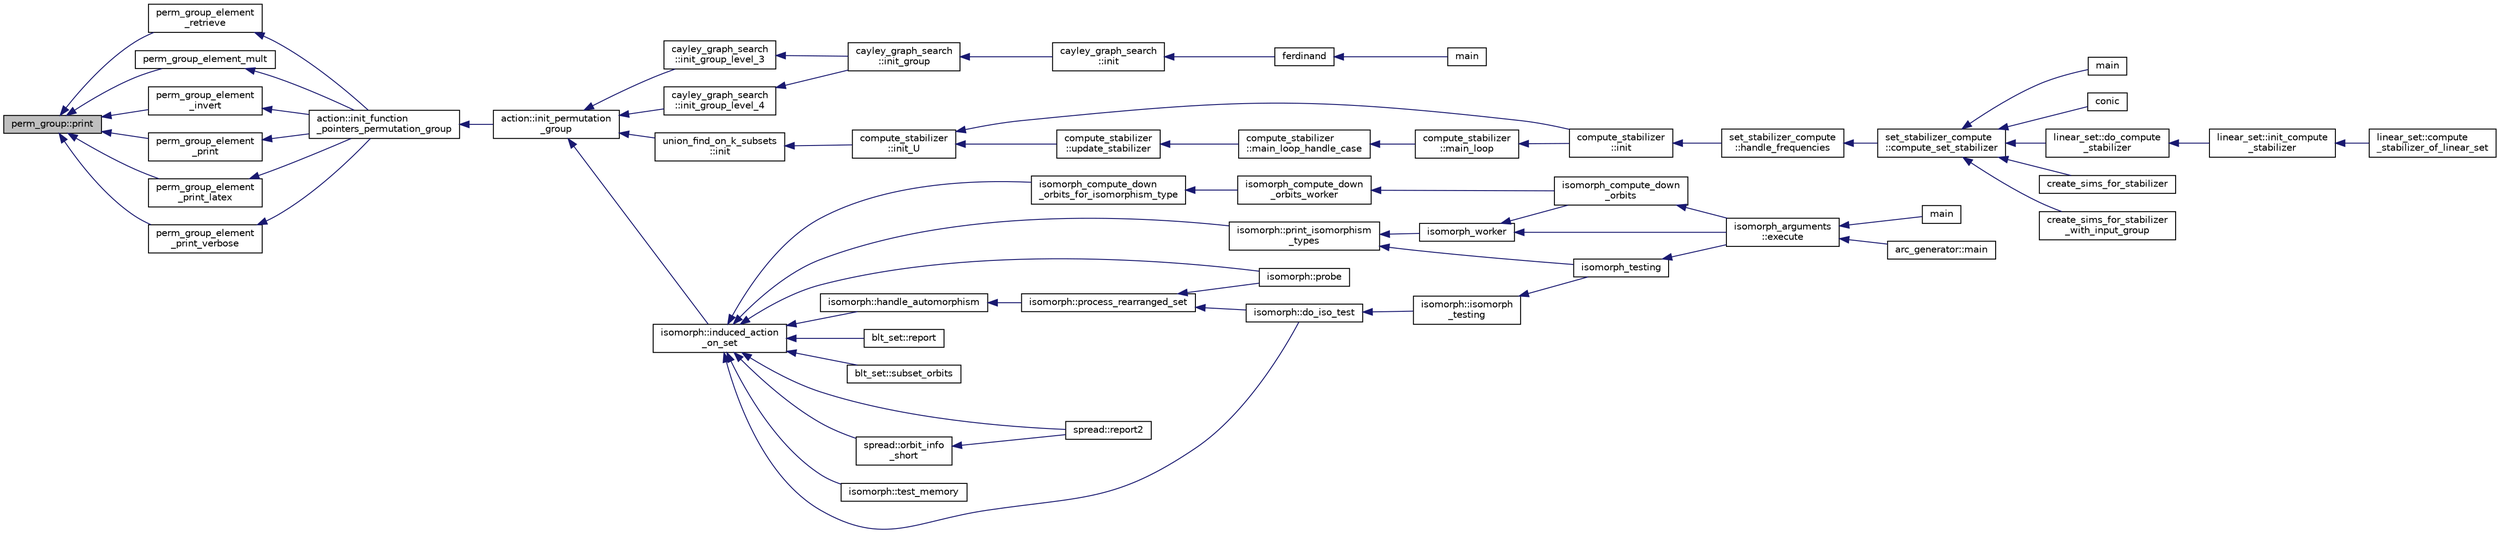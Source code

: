 digraph "perm_group::print"
{
  edge [fontname="Helvetica",fontsize="10",labelfontname="Helvetica",labelfontsize="10"];
  node [fontname="Helvetica",fontsize="10",shape=record];
  rankdir="LR";
  Node741 [label="perm_group::print",height=0.2,width=0.4,color="black", fillcolor="grey75", style="filled", fontcolor="black"];
  Node741 -> Node742 [dir="back",color="midnightblue",fontsize="10",style="solid",fontname="Helvetica"];
  Node742 [label="perm_group_element\l_retrieve",height=0.2,width=0.4,color="black", fillcolor="white", style="filled",URL="$df/d36/interface__perm__group_8_c.html#a4c8b92d581a75f0483bb37760e752430"];
  Node742 -> Node743 [dir="back",color="midnightblue",fontsize="10",style="solid",fontname="Helvetica"];
  Node743 [label="action::init_function\l_pointers_permutation_group",height=0.2,width=0.4,color="black", fillcolor="white", style="filled",URL="$d2/d86/classaction.html#a8e6cd4aa446047edbebe7e0702dc1f17"];
  Node743 -> Node744 [dir="back",color="midnightblue",fontsize="10",style="solid",fontname="Helvetica"];
  Node744 [label="action::init_permutation\l_group",height=0.2,width=0.4,color="black", fillcolor="white", style="filled",URL="$d2/d86/classaction.html#a339bbfc596572ec88071c5f5e0ce3f41"];
  Node744 -> Node745 [dir="back",color="midnightblue",fontsize="10",style="solid",fontname="Helvetica"];
  Node745 [label="cayley_graph_search\l::init_group_level_3",height=0.2,width=0.4,color="black", fillcolor="white", style="filled",URL="$de/dae/classcayley__graph__search.html#a7c936e674e8ea64597fa37ae5aa71c71"];
  Node745 -> Node746 [dir="back",color="midnightblue",fontsize="10",style="solid",fontname="Helvetica"];
  Node746 [label="cayley_graph_search\l::init_group",height=0.2,width=0.4,color="black", fillcolor="white", style="filled",URL="$de/dae/classcayley__graph__search.html#adbce2e517a8ed979f53e8aeb043cf4ca"];
  Node746 -> Node747 [dir="back",color="midnightblue",fontsize="10",style="solid",fontname="Helvetica"];
  Node747 [label="cayley_graph_search\l::init",height=0.2,width=0.4,color="black", fillcolor="white", style="filled",URL="$de/dae/classcayley__graph__search.html#add9c6434abeaebac4a07bc03cb21672d"];
  Node747 -> Node748 [dir="back",color="midnightblue",fontsize="10",style="solid",fontname="Helvetica"];
  Node748 [label="ferdinand",height=0.2,width=0.4,color="black", fillcolor="white", style="filled",URL="$da/df3/ferdinand_8_c.html#a322b57727d23cf5a0932f11c30ea18d9"];
  Node748 -> Node749 [dir="back",color="midnightblue",fontsize="10",style="solid",fontname="Helvetica"];
  Node749 [label="main",height=0.2,width=0.4,color="black", fillcolor="white", style="filled",URL="$da/df3/ferdinand_8_c.html#a3c04138a5bfe5d72780bb7e82a18e627"];
  Node744 -> Node750 [dir="back",color="midnightblue",fontsize="10",style="solid",fontname="Helvetica"];
  Node750 [label="cayley_graph_search\l::init_group_level_4",height=0.2,width=0.4,color="black", fillcolor="white", style="filled",URL="$de/dae/classcayley__graph__search.html#a6593f90cd91bea8c23fe71acca05655e"];
  Node750 -> Node746 [dir="back",color="midnightblue",fontsize="10",style="solid",fontname="Helvetica"];
  Node744 -> Node751 [dir="back",color="midnightblue",fontsize="10",style="solid",fontname="Helvetica"];
  Node751 [label="union_find_on_k_subsets\l::init",height=0.2,width=0.4,color="black", fillcolor="white", style="filled",URL="$d3/d1b/classunion__find__on__k__subsets.html#aad0de310a8e8df1ff78ee2eaf3ec1e54"];
  Node751 -> Node752 [dir="back",color="midnightblue",fontsize="10",style="solid",fontname="Helvetica"];
  Node752 [label="compute_stabilizer\l::init_U",height=0.2,width=0.4,color="black", fillcolor="white", style="filled",URL="$d8/d30/classcompute__stabilizer.html#a00de428b9934e9a55157eff6c43d64d0"];
  Node752 -> Node753 [dir="back",color="midnightblue",fontsize="10",style="solid",fontname="Helvetica"];
  Node753 [label="compute_stabilizer\l::init",height=0.2,width=0.4,color="black", fillcolor="white", style="filled",URL="$d8/d30/classcompute__stabilizer.html#a36a1729430f317a65559220a8206a7d7"];
  Node753 -> Node754 [dir="back",color="midnightblue",fontsize="10",style="solid",fontname="Helvetica"];
  Node754 [label="set_stabilizer_compute\l::handle_frequencies",height=0.2,width=0.4,color="black", fillcolor="white", style="filled",URL="$d8/dc6/classset__stabilizer__compute.html#a247c31bc3f19f22dadbfd7607cbaaa78"];
  Node754 -> Node755 [dir="back",color="midnightblue",fontsize="10",style="solid",fontname="Helvetica"];
  Node755 [label="set_stabilizer_compute\l::compute_set_stabilizer",height=0.2,width=0.4,color="black", fillcolor="white", style="filled",URL="$d8/dc6/classset__stabilizer__compute.html#ad4f92074322e98c7cd0ed5d4f8486b76"];
  Node755 -> Node756 [dir="back",color="midnightblue",fontsize="10",style="solid",fontname="Helvetica"];
  Node756 [label="main",height=0.2,width=0.4,color="black", fillcolor="white", style="filled",URL="$db/d67/test__hyperoval_8_c.html#a3c04138a5bfe5d72780bb7e82a18e627"];
  Node755 -> Node757 [dir="back",color="midnightblue",fontsize="10",style="solid",fontname="Helvetica"];
  Node757 [label="conic",height=0.2,width=0.4,color="black", fillcolor="white", style="filled",URL="$d4/de8/conic_8_c.html#a96def9474b981a9d5831a9b48d85d652"];
  Node755 -> Node758 [dir="back",color="midnightblue",fontsize="10",style="solid",fontname="Helvetica"];
  Node758 [label="linear_set::do_compute\l_stabilizer",height=0.2,width=0.4,color="black", fillcolor="white", style="filled",URL="$dd/d86/classlinear__set.html#ae8f58ded28fb5370f4459cca42b7463b"];
  Node758 -> Node759 [dir="back",color="midnightblue",fontsize="10",style="solid",fontname="Helvetica"];
  Node759 [label="linear_set::init_compute\l_stabilizer",height=0.2,width=0.4,color="black", fillcolor="white", style="filled",URL="$dd/d86/classlinear__set.html#a0cc3eaec1896fdc977b62e94623b055b"];
  Node759 -> Node760 [dir="back",color="midnightblue",fontsize="10",style="solid",fontname="Helvetica"];
  Node760 [label="linear_set::compute\l_stabilizer_of_linear_set",height=0.2,width=0.4,color="black", fillcolor="white", style="filled",URL="$dd/d86/classlinear__set.html#a098a133edfbaae0fd347a69c50bdbee2"];
  Node755 -> Node761 [dir="back",color="midnightblue",fontsize="10",style="solid",fontname="Helvetica"];
  Node761 [label="create_sims_for_stabilizer",height=0.2,width=0.4,color="black", fillcolor="white", style="filled",URL="$d0/d76/tl__algebra__and__number__theory_8h.html#af2c67d225072549409be710ac3cd30f8"];
  Node755 -> Node762 [dir="back",color="midnightblue",fontsize="10",style="solid",fontname="Helvetica"];
  Node762 [label="create_sims_for_stabilizer\l_with_input_group",height=0.2,width=0.4,color="black", fillcolor="white", style="filled",URL="$d0/d76/tl__algebra__and__number__theory_8h.html#af5482567a8d6ba5c2fe593bf6f7f9a0f"];
  Node752 -> Node763 [dir="back",color="midnightblue",fontsize="10",style="solid",fontname="Helvetica"];
  Node763 [label="compute_stabilizer\l::update_stabilizer",height=0.2,width=0.4,color="black", fillcolor="white", style="filled",URL="$d8/d30/classcompute__stabilizer.html#a9d7978a6326dc7f0935f557f0828ed8e"];
  Node763 -> Node764 [dir="back",color="midnightblue",fontsize="10",style="solid",fontname="Helvetica"];
  Node764 [label="compute_stabilizer\l::main_loop_handle_case",height=0.2,width=0.4,color="black", fillcolor="white", style="filled",URL="$d8/d30/classcompute__stabilizer.html#a040fb5c6ad50133c5a16a35ed5b2ecc4"];
  Node764 -> Node765 [dir="back",color="midnightblue",fontsize="10",style="solid",fontname="Helvetica"];
  Node765 [label="compute_stabilizer\l::main_loop",height=0.2,width=0.4,color="black", fillcolor="white", style="filled",URL="$d8/d30/classcompute__stabilizer.html#ae8615a28e0494704450689b6ea0b7ca2"];
  Node765 -> Node753 [dir="back",color="midnightblue",fontsize="10",style="solid",fontname="Helvetica"];
  Node744 -> Node766 [dir="back",color="midnightblue",fontsize="10",style="solid",fontname="Helvetica"];
  Node766 [label="isomorph::induced_action\l_on_set",height=0.2,width=0.4,color="black", fillcolor="white", style="filled",URL="$d3/d5f/classisomorph.html#a66a62f79a0f877b889ec5bd0c79392f1"];
  Node766 -> Node767 [dir="back",color="midnightblue",fontsize="10",style="solid",fontname="Helvetica"];
  Node767 [label="blt_set::report",height=0.2,width=0.4,color="black", fillcolor="white", style="filled",URL="$d1/d3d/classblt__set.html#a6b19f88bd2b92ebfba7e7c362eb9065c"];
  Node766 -> Node768 [dir="back",color="midnightblue",fontsize="10",style="solid",fontname="Helvetica"];
  Node768 [label="blt_set::subset_orbits",height=0.2,width=0.4,color="black", fillcolor="white", style="filled",URL="$d1/d3d/classblt__set.html#af8f79fc4346244acfa0e2c2d23c36993"];
  Node766 -> Node769 [dir="back",color="midnightblue",fontsize="10",style="solid",fontname="Helvetica"];
  Node769 [label="spread::report2",height=0.2,width=0.4,color="black", fillcolor="white", style="filled",URL="$da/dc1/classspread.html#a543a79e4e7306af291584f53dacbfdd8"];
  Node766 -> Node770 [dir="back",color="midnightblue",fontsize="10",style="solid",fontname="Helvetica"];
  Node770 [label="spread::orbit_info\l_short",height=0.2,width=0.4,color="black", fillcolor="white", style="filled",URL="$da/dc1/classspread.html#a24795f879a815d7e4480a72395711aef"];
  Node770 -> Node769 [dir="back",color="midnightblue",fontsize="10",style="solid",fontname="Helvetica"];
  Node766 -> Node771 [dir="back",color="midnightblue",fontsize="10",style="solid",fontname="Helvetica"];
  Node771 [label="isomorph::test_memory",height=0.2,width=0.4,color="black", fillcolor="white", style="filled",URL="$d3/d5f/classisomorph.html#a27877043c77db8e85e8fa7d5c43845b0"];
  Node766 -> Node772 [dir="back",color="midnightblue",fontsize="10",style="solid",fontname="Helvetica"];
  Node772 [label="isomorph::print_isomorphism\l_types",height=0.2,width=0.4,color="black", fillcolor="white", style="filled",URL="$d3/d5f/classisomorph.html#abbcd12f6434585951a5532d0b2467a00"];
  Node772 -> Node773 [dir="back",color="midnightblue",fontsize="10",style="solid",fontname="Helvetica"];
  Node773 [label="isomorph_testing",height=0.2,width=0.4,color="black", fillcolor="white", style="filled",URL="$d4/d7e/isomorph__global_8_c.html#a5a73cbe9f89c4727f086482ee2d238f9"];
  Node773 -> Node774 [dir="back",color="midnightblue",fontsize="10",style="solid",fontname="Helvetica"];
  Node774 [label="isomorph_arguments\l::execute",height=0.2,width=0.4,color="black", fillcolor="white", style="filled",URL="$d5/de4/classisomorph__arguments.html#aa85e472d14906abdd5672dc66027583e"];
  Node774 -> Node775 [dir="back",color="midnightblue",fontsize="10",style="solid",fontname="Helvetica"];
  Node775 [label="main",height=0.2,width=0.4,color="black", fillcolor="white", style="filled",URL="$d1/d5e/blt__main_8_c.html#a217dbf8b442f20279ea00b898af96f52"];
  Node774 -> Node776 [dir="back",color="midnightblue",fontsize="10",style="solid",fontname="Helvetica"];
  Node776 [label="arc_generator::main",height=0.2,width=0.4,color="black", fillcolor="white", style="filled",URL="$d4/d21/classarc__generator.html#ad80140b51b165dad1fe6ab232be7829a"];
  Node772 -> Node777 [dir="back",color="midnightblue",fontsize="10",style="solid",fontname="Helvetica"];
  Node777 [label="isomorph_worker",height=0.2,width=0.4,color="black", fillcolor="white", style="filled",URL="$d4/d7e/isomorph__global_8_c.html#ace3bb6ec719b02a35534309d4d3fe99a"];
  Node777 -> Node774 [dir="back",color="midnightblue",fontsize="10",style="solid",fontname="Helvetica"];
  Node777 -> Node778 [dir="back",color="midnightblue",fontsize="10",style="solid",fontname="Helvetica"];
  Node778 [label="isomorph_compute_down\l_orbits",height=0.2,width=0.4,color="black", fillcolor="white", style="filled",URL="$d4/d7e/isomorph__global_8_c.html#a3613cea19158edd30958c4edecd97d53"];
  Node778 -> Node774 [dir="back",color="midnightblue",fontsize="10",style="solid",fontname="Helvetica"];
  Node766 -> Node779 [dir="back",color="midnightblue",fontsize="10",style="solid",fontname="Helvetica"];
  Node779 [label="isomorph_compute_down\l_orbits_for_isomorphism_type",height=0.2,width=0.4,color="black", fillcolor="white", style="filled",URL="$d4/d7e/isomorph__global_8_c.html#a13519b3a5d3b5ceb26b4bec6736b0086"];
  Node779 -> Node780 [dir="back",color="midnightblue",fontsize="10",style="solid",fontname="Helvetica"];
  Node780 [label="isomorph_compute_down\l_orbits_worker",height=0.2,width=0.4,color="black", fillcolor="white", style="filled",URL="$d4/d7e/isomorph__global_8_c.html#a4edf4a833ce5638a3d58cfae1c702b37"];
  Node780 -> Node778 [dir="back",color="midnightblue",fontsize="10",style="solid",fontname="Helvetica"];
  Node766 -> Node781 [dir="back",color="midnightblue",fontsize="10",style="solid",fontname="Helvetica"];
  Node781 [label="isomorph::probe",height=0.2,width=0.4,color="black", fillcolor="white", style="filled",URL="$d3/d5f/classisomorph.html#a9cb6fed7b6ac639d886b117a1f454441"];
  Node766 -> Node782 [dir="back",color="midnightblue",fontsize="10",style="solid",fontname="Helvetica"];
  Node782 [label="isomorph::do_iso_test",height=0.2,width=0.4,color="black", fillcolor="white", style="filled",URL="$d3/d5f/classisomorph.html#a51fc3bf5cc3a99282a489b2df37ee24e"];
  Node782 -> Node783 [dir="back",color="midnightblue",fontsize="10",style="solid",fontname="Helvetica"];
  Node783 [label="isomorph::isomorph\l_testing",height=0.2,width=0.4,color="black", fillcolor="white", style="filled",URL="$d3/d5f/classisomorph.html#ad7945ec94ba0ba16953482edfaa4da6e"];
  Node783 -> Node773 [dir="back",color="midnightblue",fontsize="10",style="solid",fontname="Helvetica"];
  Node766 -> Node784 [dir="back",color="midnightblue",fontsize="10",style="solid",fontname="Helvetica"];
  Node784 [label="isomorph::handle_automorphism",height=0.2,width=0.4,color="black", fillcolor="white", style="filled",URL="$d3/d5f/classisomorph.html#a95e0ae39f992234f7cbeb6f1d57d82df"];
  Node784 -> Node785 [dir="back",color="midnightblue",fontsize="10",style="solid",fontname="Helvetica"];
  Node785 [label="isomorph::process_rearranged_set",height=0.2,width=0.4,color="black", fillcolor="white", style="filled",URL="$d3/d5f/classisomorph.html#a7767fd5f1da6dfd7f93810be99ba4ab6"];
  Node785 -> Node781 [dir="back",color="midnightblue",fontsize="10",style="solid",fontname="Helvetica"];
  Node785 -> Node782 [dir="back",color="midnightblue",fontsize="10",style="solid",fontname="Helvetica"];
  Node741 -> Node786 [dir="back",color="midnightblue",fontsize="10",style="solid",fontname="Helvetica"];
  Node786 [label="perm_group_element_mult",height=0.2,width=0.4,color="black", fillcolor="white", style="filled",URL="$df/d36/interface__perm__group_8_c.html#ab15b0c49289683127056f726011bc2ed"];
  Node786 -> Node743 [dir="back",color="midnightblue",fontsize="10",style="solid",fontname="Helvetica"];
  Node741 -> Node787 [dir="back",color="midnightblue",fontsize="10",style="solid",fontname="Helvetica"];
  Node787 [label="perm_group_element\l_invert",height=0.2,width=0.4,color="black", fillcolor="white", style="filled",URL="$df/d36/interface__perm__group_8_c.html#a96f61c7fbc6a187176ee94d71af31a6a"];
  Node787 -> Node743 [dir="back",color="midnightblue",fontsize="10",style="solid",fontname="Helvetica"];
  Node741 -> Node788 [dir="back",color="midnightblue",fontsize="10",style="solid",fontname="Helvetica"];
  Node788 [label="perm_group_element\l_print",height=0.2,width=0.4,color="black", fillcolor="white", style="filled",URL="$df/d36/interface__perm__group_8_c.html#a05f9a5ad53e1e2fd3c88dd67b7d948e3"];
  Node788 -> Node743 [dir="back",color="midnightblue",fontsize="10",style="solid",fontname="Helvetica"];
  Node741 -> Node789 [dir="back",color="midnightblue",fontsize="10",style="solid",fontname="Helvetica"];
  Node789 [label="perm_group_element\l_print_latex",height=0.2,width=0.4,color="black", fillcolor="white", style="filled",URL="$df/d36/interface__perm__group_8_c.html#a9fa3c6e68a871e577b93ee32f6021f33"];
  Node789 -> Node743 [dir="back",color="midnightblue",fontsize="10",style="solid",fontname="Helvetica"];
  Node741 -> Node790 [dir="back",color="midnightblue",fontsize="10",style="solid",fontname="Helvetica"];
  Node790 [label="perm_group_element\l_print_verbose",height=0.2,width=0.4,color="black", fillcolor="white", style="filled",URL="$df/d36/interface__perm__group_8_c.html#a1e5b593f422efa2643f04d5e33b9b6d2"];
  Node790 -> Node743 [dir="back",color="midnightblue",fontsize="10",style="solid",fontname="Helvetica"];
}
